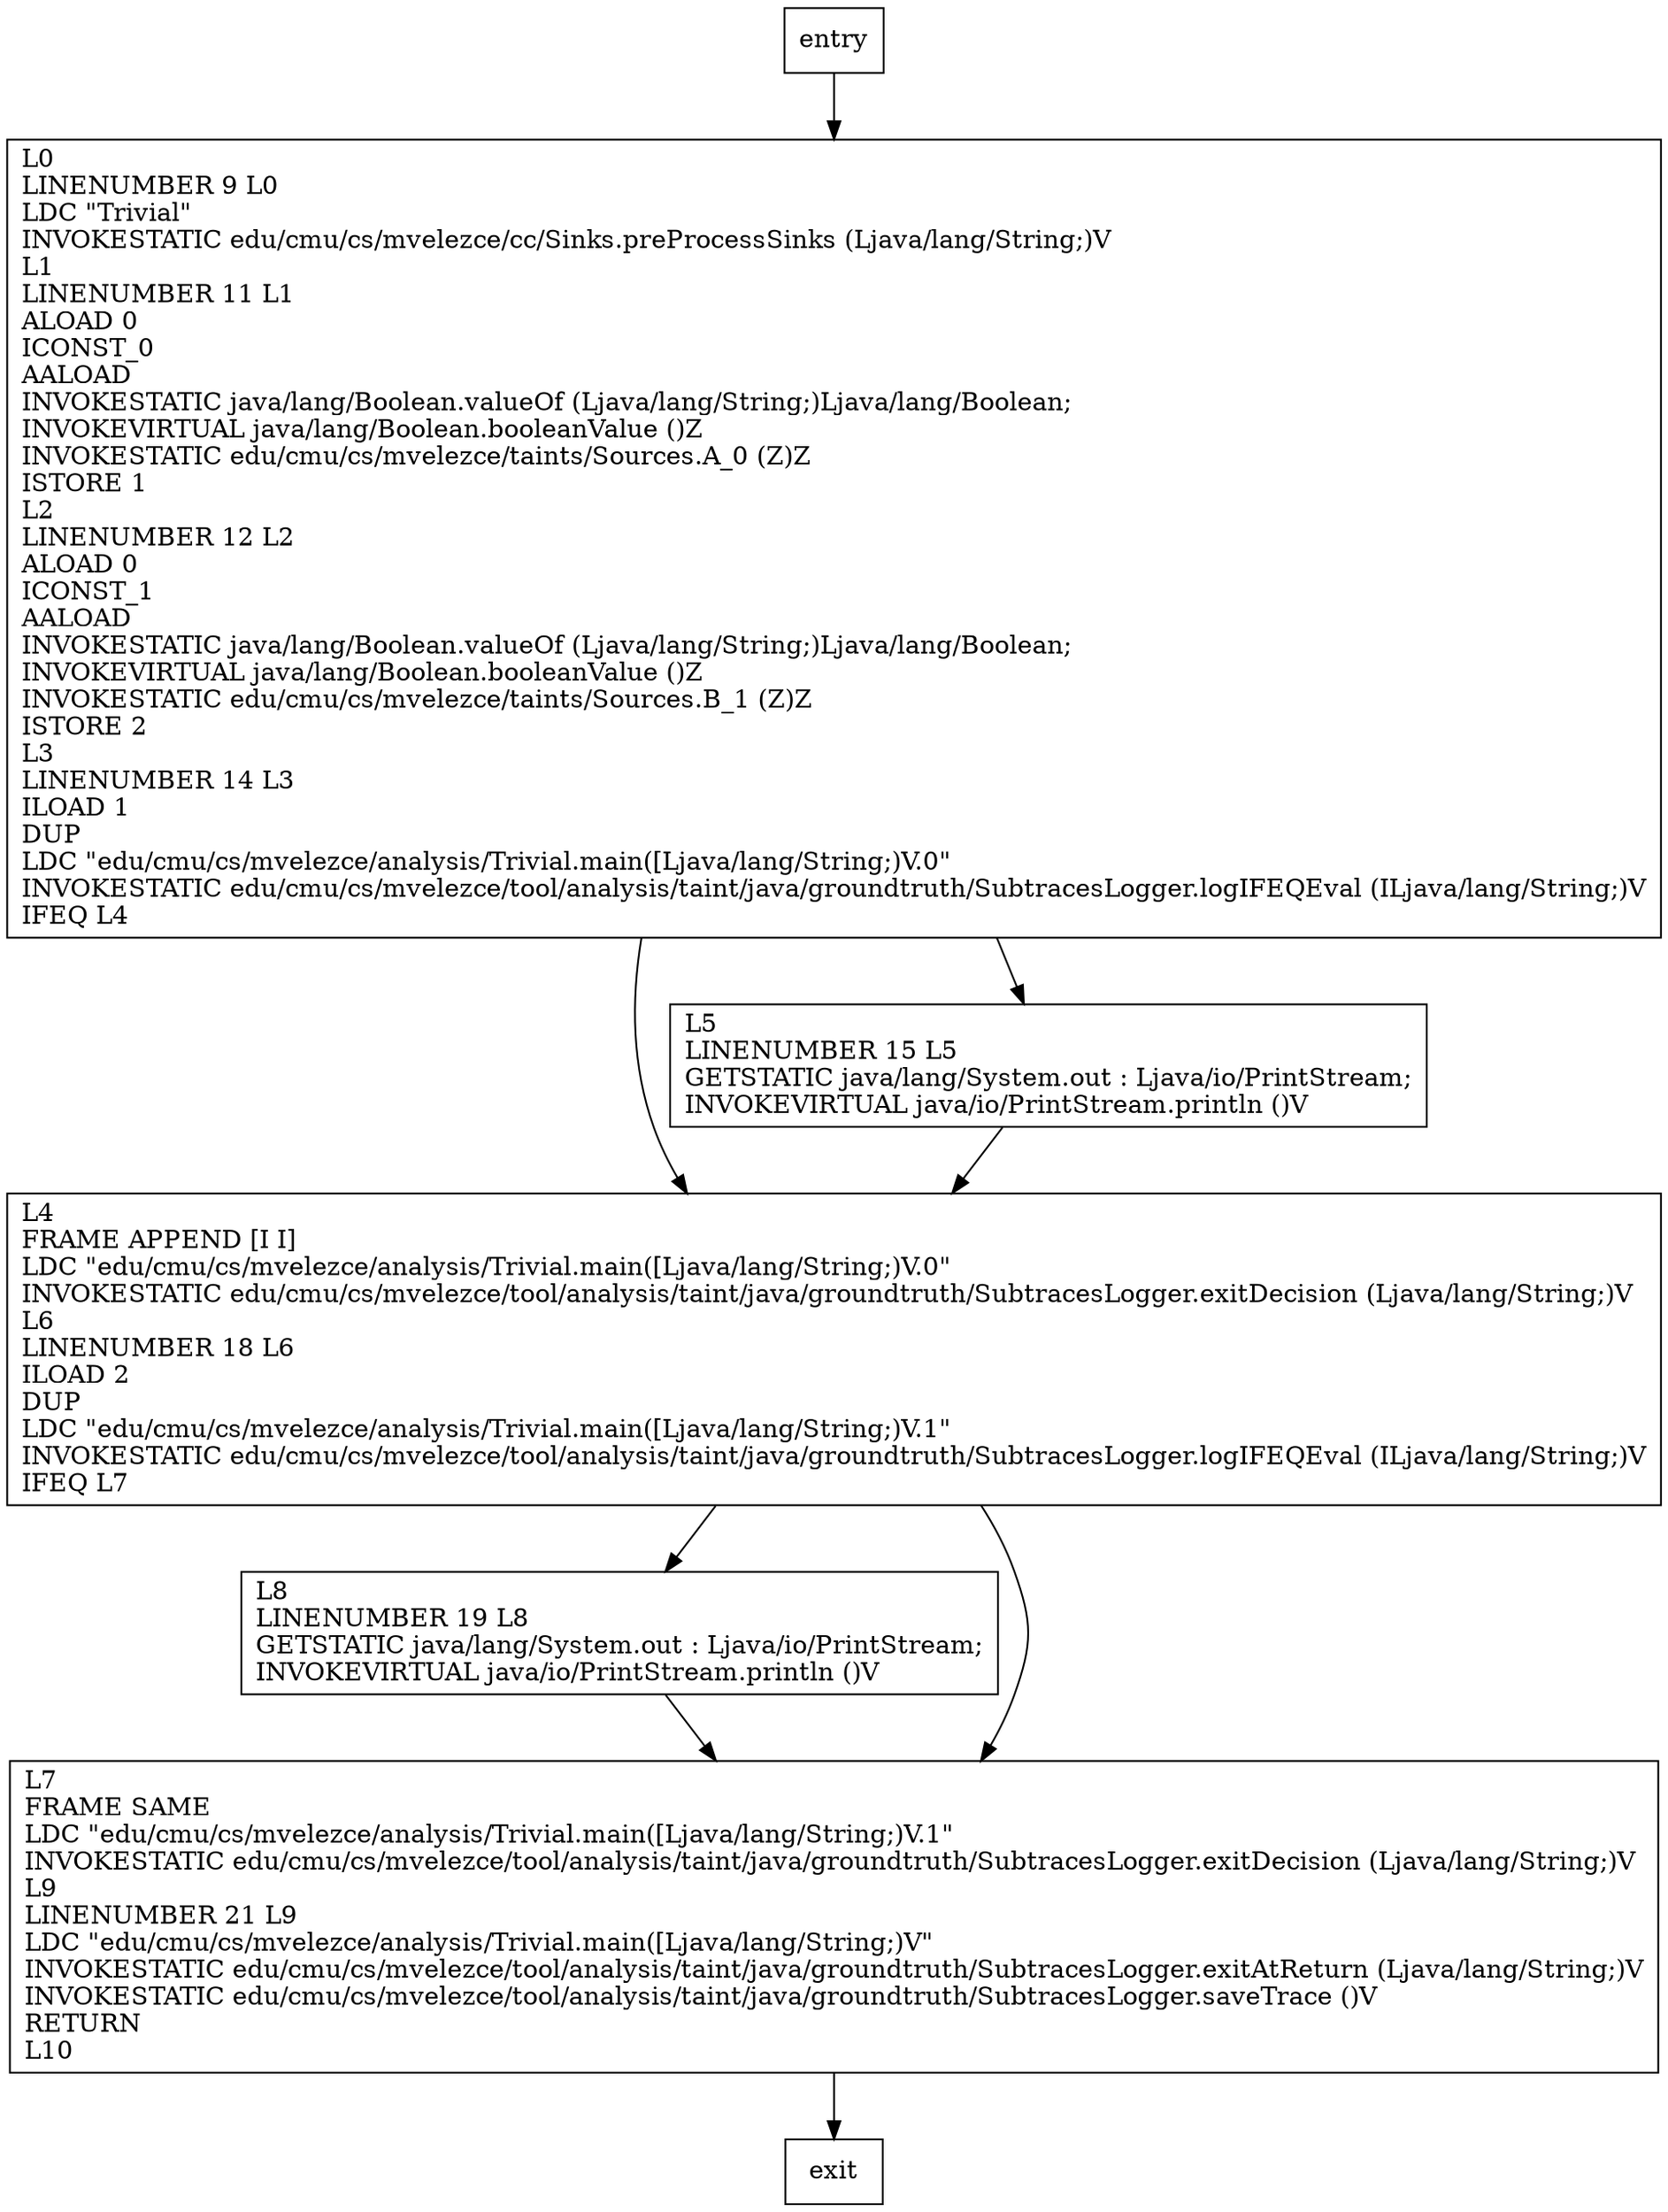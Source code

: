digraph main {
node [shape=record];
1603198149 [label="L8\lLINENUMBER 19 L8\lGETSTATIC java/lang/System.out : Ljava/io/PrintStream;\lINVOKEVIRTUAL java/io/PrintStream.println ()V\l"];
293508253 [label="L4\lFRAME APPEND [I I]\lLDC \"edu/cmu/cs/mvelezce/analysis/Trivial.main([Ljava/lang/String;)V.0\"\lINVOKESTATIC edu/cmu/cs/mvelezce/tool/analysis/taint/java/groundtruth/SubtracesLogger.exitDecision (Ljava/lang/String;)V\lL6\lLINENUMBER 18 L6\lILOAD 2\lDUP\lLDC \"edu/cmu/cs/mvelezce/analysis/Trivial.main([Ljava/lang/String;)V.1\"\lINVOKESTATIC edu/cmu/cs/mvelezce/tool/analysis/taint/java/groundtruth/SubtracesLogger.logIFEQEval (ILjava/lang/String;)V\lIFEQ L7\l"];
1840903588 [label="L7\lFRAME SAME\lLDC \"edu/cmu/cs/mvelezce/analysis/Trivial.main([Ljava/lang/String;)V.1\"\lINVOKESTATIC edu/cmu/cs/mvelezce/tool/analysis/taint/java/groundtruth/SubtracesLogger.exitDecision (Ljava/lang/String;)V\lL9\lLINENUMBER 21 L9\lLDC \"edu/cmu/cs/mvelezce/analysis/Trivial.main([Ljava/lang/String;)V\"\lINVOKESTATIC edu/cmu/cs/mvelezce/tool/analysis/taint/java/groundtruth/SubtracesLogger.exitAtReturn (Ljava/lang/String;)V\lINVOKESTATIC edu/cmu/cs/mvelezce/tool/analysis/taint/java/groundtruth/SubtracesLogger.saveTrace ()V\lRETURN\lL10\l"];
1112414583 [label="L0\lLINENUMBER 9 L0\lLDC \"Trivial\"\lINVOKESTATIC edu/cmu/cs/mvelezce/cc/Sinks.preProcessSinks (Ljava/lang/String;)V\lL1\lLINENUMBER 11 L1\lALOAD 0\lICONST_0\lAALOAD\lINVOKESTATIC java/lang/Boolean.valueOf (Ljava/lang/String;)Ljava/lang/Boolean;\lINVOKEVIRTUAL java/lang/Boolean.booleanValue ()Z\lINVOKESTATIC edu/cmu/cs/mvelezce/taints/Sources.A_0 (Z)Z\lISTORE 1\lL2\lLINENUMBER 12 L2\lALOAD 0\lICONST_1\lAALOAD\lINVOKESTATIC java/lang/Boolean.valueOf (Ljava/lang/String;)Ljava/lang/Boolean;\lINVOKEVIRTUAL java/lang/Boolean.booleanValue ()Z\lINVOKESTATIC edu/cmu/cs/mvelezce/taints/Sources.B_1 (Z)Z\lISTORE 2\lL3\lLINENUMBER 14 L3\lILOAD 1\lDUP\lLDC \"edu/cmu/cs/mvelezce/analysis/Trivial.main([Ljava/lang/String;)V.0\"\lINVOKESTATIC edu/cmu/cs/mvelezce/tool/analysis/taint/java/groundtruth/SubtracesLogger.logIFEQEval (ILjava/lang/String;)V\lIFEQ L4\l"];
282496973 [label="L5\lLINENUMBER 15 L5\lGETSTATIC java/lang/System.out : Ljava/io/PrintStream;\lINVOKEVIRTUAL java/io/PrintStream.println ()V\l"];
entry;
exit;
entry -> 1112414583;
1603198149 -> 1840903588;
293508253 -> 1603198149;
293508253 -> 1840903588;
1840903588 -> exit;
1112414583 -> 293508253;
1112414583 -> 282496973;
282496973 -> 293508253;
}
